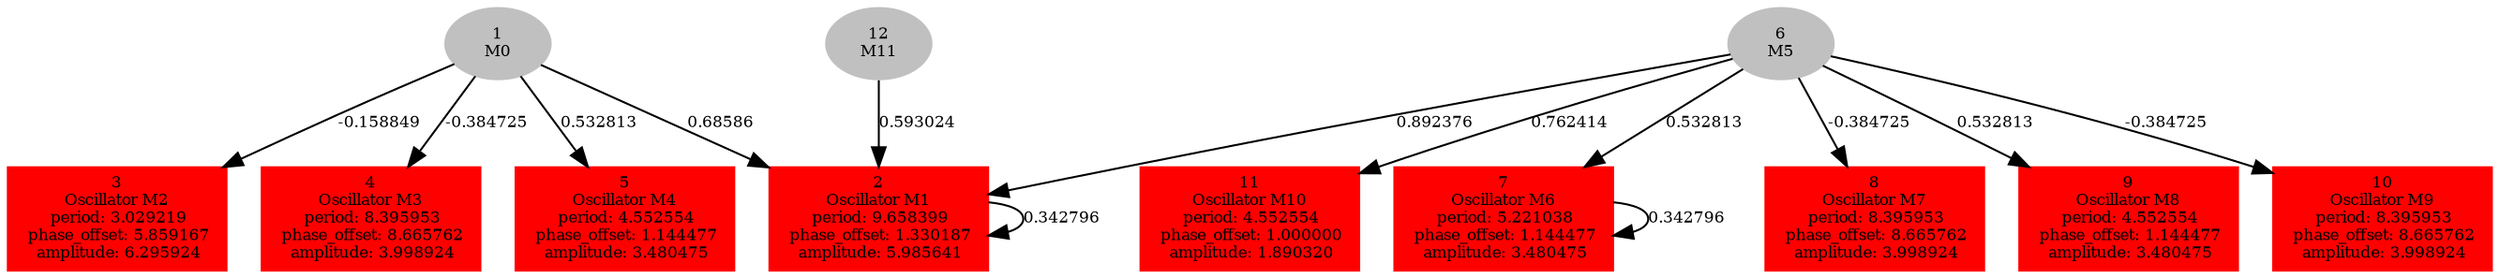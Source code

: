  digraph g{ forcelabels=true;
1[label=<1<BR/>M0>,color="grey",style=filled,fontsize=8];
2 [label=<2<BR />Oscillator M1<BR /> period: 9.658399<BR /> phase_offset: 1.330187<BR /> amplitude: 5.985641>, shape=box,color=red,style=filled,fontsize=8];3 [label=<3<BR />Oscillator M2<BR /> period: 3.029219<BR /> phase_offset: 5.859167<BR /> amplitude: 6.295924>, shape=box,color=red,style=filled,fontsize=8];4 [label=<4<BR />Oscillator M3<BR /> period: 8.395953<BR /> phase_offset: 8.665762<BR /> amplitude: 3.998924>, shape=box,color=red,style=filled,fontsize=8];5 [label=<5<BR />Oscillator M4<BR /> period: 4.552554<BR /> phase_offset: 1.144477<BR /> amplitude: 3.480475>, shape=box,color=red,style=filled,fontsize=8];6[label=<6<BR/>M5>,color="grey",style=filled,fontsize=8];
7 [label=<7<BR />Oscillator M6<BR /> period: 5.221038<BR /> phase_offset: 1.144477<BR /> amplitude: 3.480475>, shape=box,color=red,style=filled,fontsize=8];8 [label=<8<BR />Oscillator M7<BR /> period: 8.395953<BR /> phase_offset: 8.665762<BR /> amplitude: 3.998924>, shape=box,color=red,style=filled,fontsize=8];9 [label=<9<BR />Oscillator M8<BR /> period: 4.552554<BR /> phase_offset: 1.144477<BR /> amplitude: 3.480475>, shape=box,color=red,style=filled,fontsize=8];10 [label=<10<BR />Oscillator M9<BR /> period: 8.395953<BR /> phase_offset: 8.665762<BR /> amplitude: 3.998924>, shape=box,color=red,style=filled,fontsize=8];11 [label=<11<BR />Oscillator M10<BR /> period: 4.552554<BR /> phase_offset: 1.000000<BR /> amplitude: 1.890320>, shape=box,color=red,style=filled,fontsize=8];12[label=<12<BR/>M11>,color="grey",style=filled,fontsize=8];
1 -> 2[label="0.68586 ",fontsize="8"];
1 -> 3[label="-0.158849 ",fontsize="8"];
1 -> 4[label="-0.384725 ",fontsize="8"];
1 -> 5[label="0.532813 ",fontsize="8"];
2 -> 2[label="0.342796 ",fontsize="8"];
6 -> 2[label="0.892376 ",fontsize="8"];
6 -> 7[label="0.532813 ",fontsize="8"];
6 -> 8[label="-0.384725 ",fontsize="8"];
6 -> 9[label="0.532813 ",fontsize="8"];
6 -> 10[label="-0.384725 ",fontsize="8"];
6 -> 11[label="0.762414 ",fontsize="8"];
7 -> 7[label="0.342796 ",fontsize="8"];
12 -> 2[label="0.593024 ",fontsize="8"];
 }
